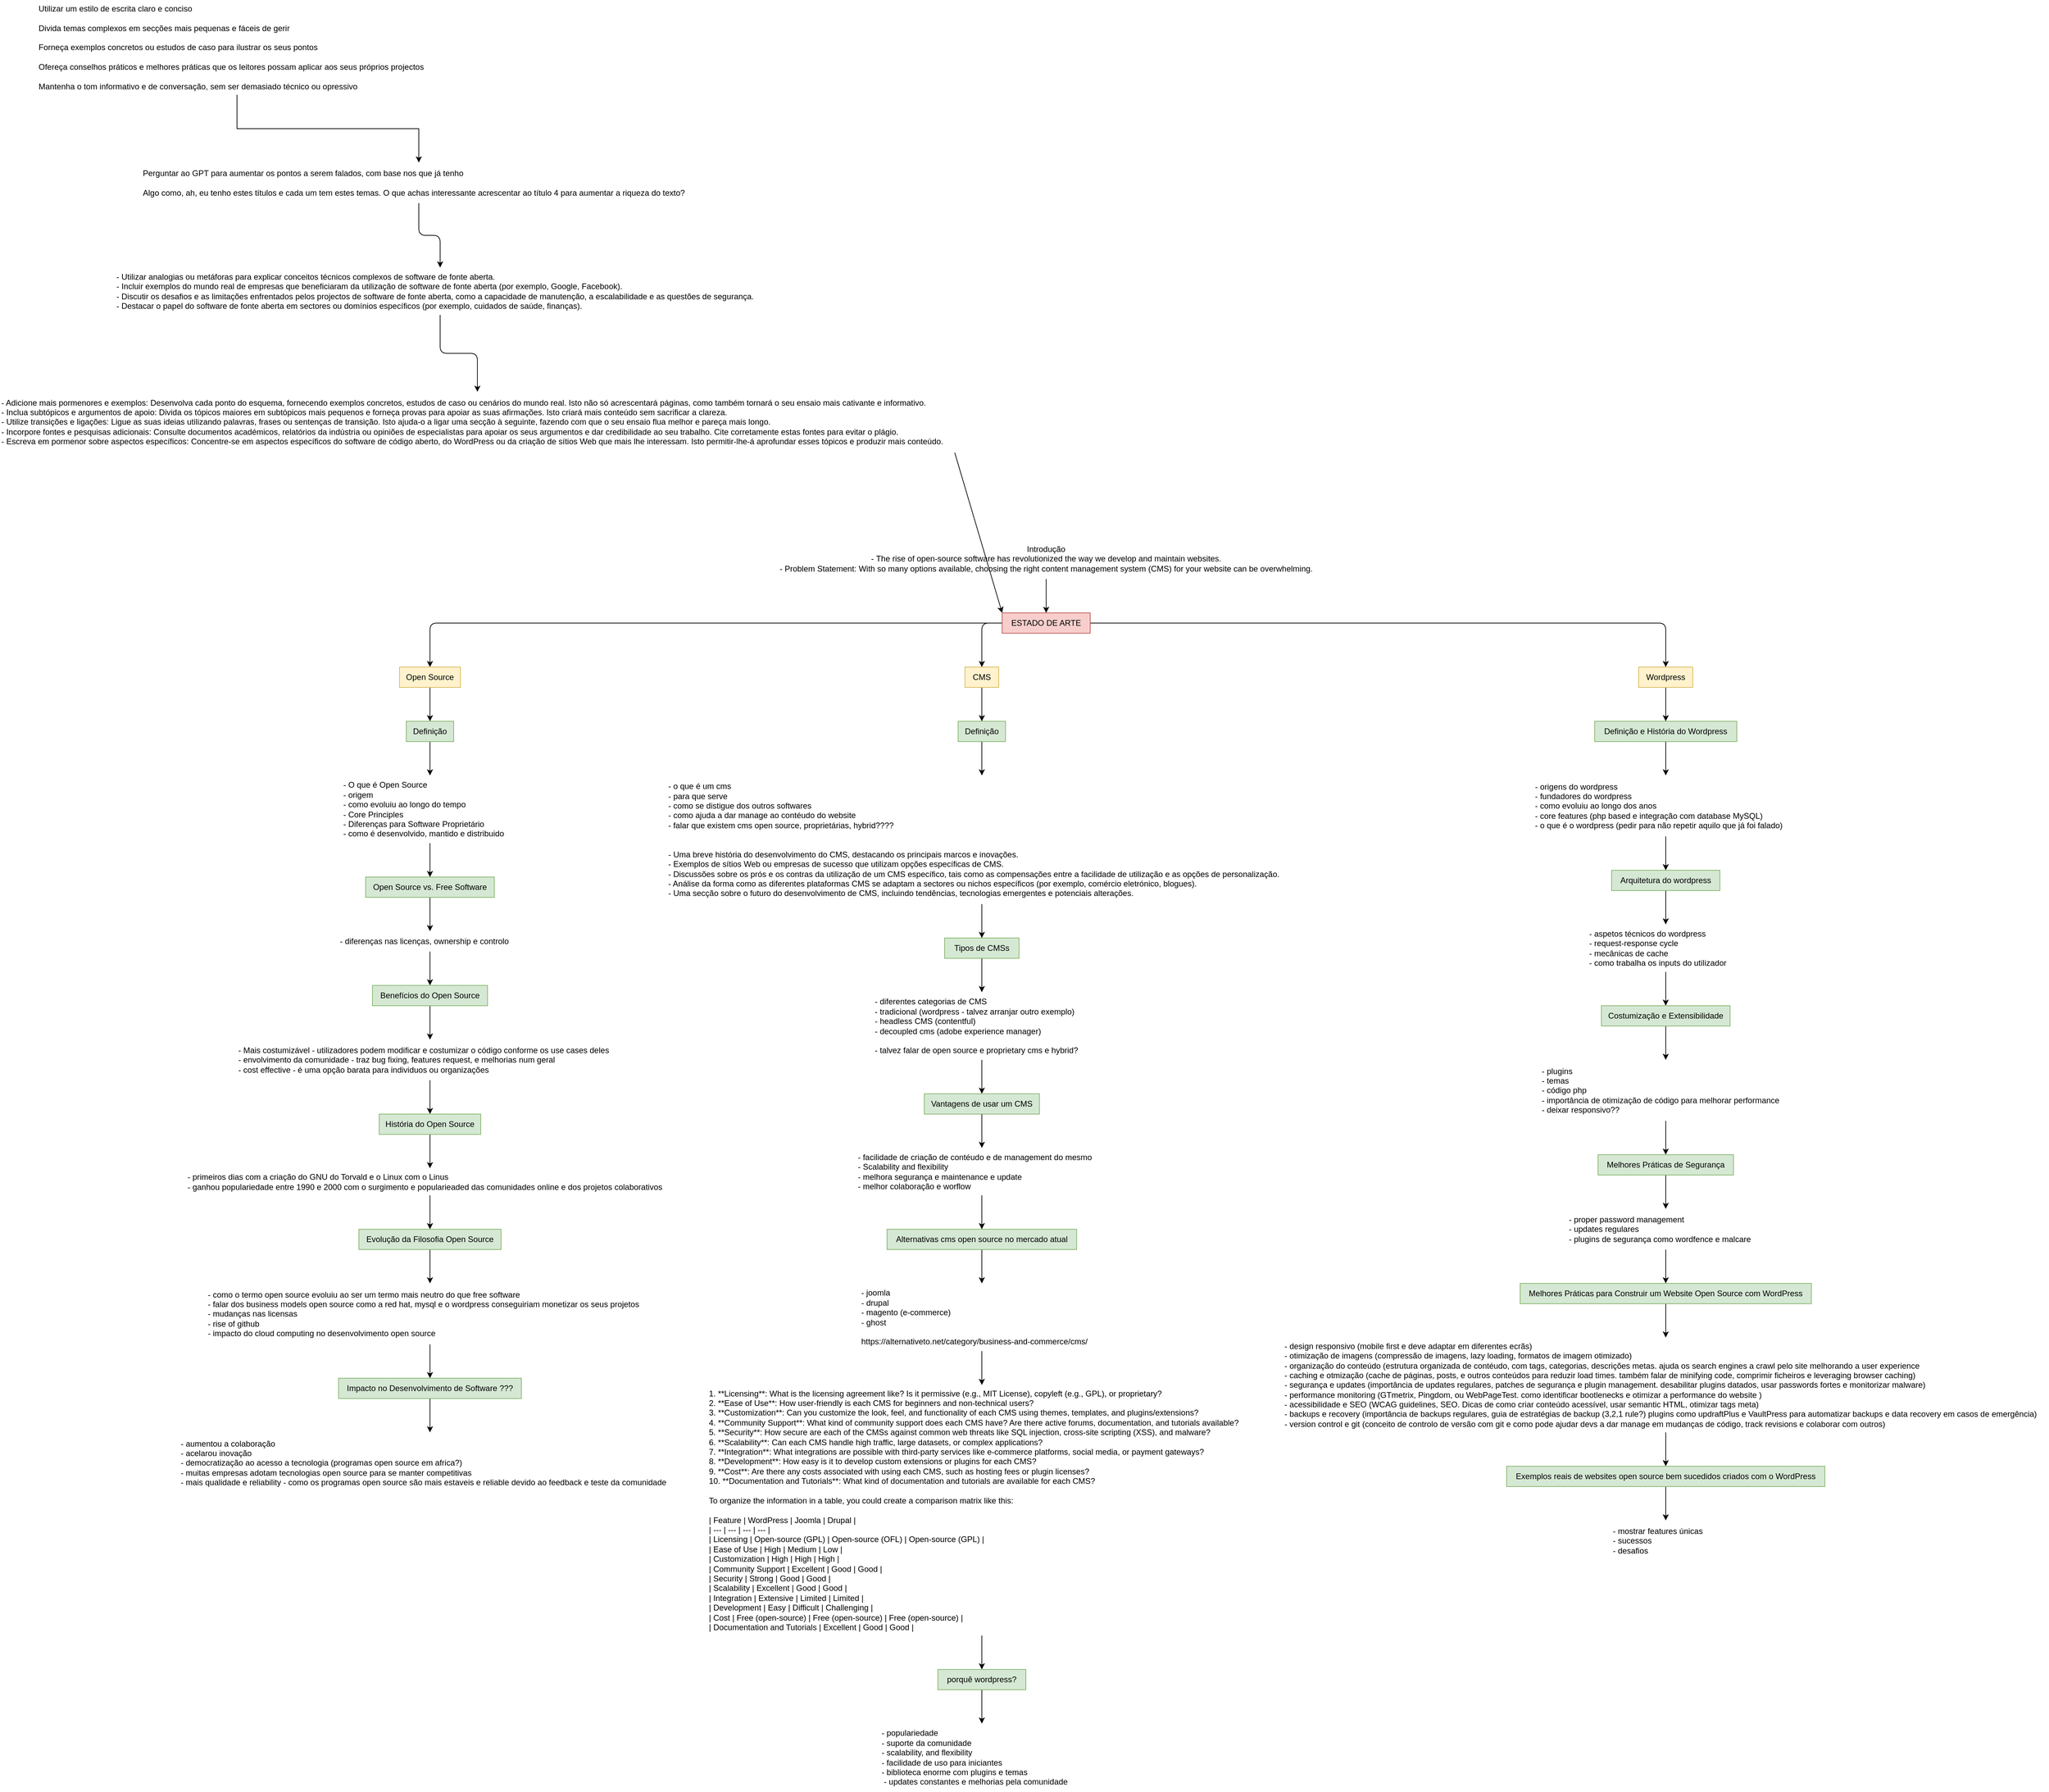 <mxfile version="24.6.2" type="device">
  <diagram name="Page-1" id="a5WbGdkaHkNEKEdEQBNE">
    <mxGraphModel dx="4780" dy="3613" grid="1" gridSize="10" guides="1" tooltips="1" connect="1" arrows="1" fold="1" page="1" pageScale="1" pageWidth="850" pageHeight="1100" math="0" shadow="0">
      <root>
        <mxCell id="0" />
        <mxCell id="1" parent="0" />
        <mxCell id="xoEC3FPh819zjStYz-pt-46" style="edgeStyle=orthogonalEdgeStyle;orthogonalLoop=1;jettySize=auto;html=1;entryX=0.5;entryY=0;entryDx=0;entryDy=0;" parent="1" source="xoEC3FPh819zjStYz-pt-1" target="xoEC3FPh819zjStYz-pt-45" edge="1">
          <mxGeometry relative="1" as="geometry" />
        </mxCell>
        <mxCell id="xoEC3FPh819zjStYz-pt-48" style="edgeStyle=orthogonalEdgeStyle;orthogonalLoop=1;jettySize=auto;html=1;" parent="1" source="xoEC3FPh819zjStYz-pt-1" target="xoEC3FPh819zjStYz-pt-4" edge="1">
          <mxGeometry relative="1" as="geometry" />
        </mxCell>
        <mxCell id="xoEC3FPh819zjStYz-pt-80" style="edgeStyle=orthogonalEdgeStyle;orthogonalLoop=1;jettySize=auto;html=1;" parent="1" source="xoEC3FPh819zjStYz-pt-1" target="xoEC3FPh819zjStYz-pt-78" edge="1">
          <mxGeometry relative="1" as="geometry" />
        </mxCell>
        <mxCell id="xoEC3FPh819zjStYz-pt-1" value="ESTADO DE ARTE" style="rounded=0;whiteSpace=wrap;html=1;fillColor=#f8cecc;strokeColor=#b85450;" parent="1" vertex="1">
          <mxGeometry x="1480" y="410" width="130" height="30" as="geometry" />
        </mxCell>
        <mxCell id="xoEC3FPh819zjStYz-pt-50" style="edgeStyle=orthogonalEdgeStyle;orthogonalLoop=1;jettySize=auto;html=1;" parent="1" source="xoEC3FPh819zjStYz-pt-2" target="xoEC3FPh819zjStYz-pt-1" edge="1">
          <mxGeometry relative="1" as="geometry" />
        </mxCell>
        <mxCell id="xoEC3FPh819zjStYz-pt-2" value="Introdução&lt;div&gt;-&amp;nbsp;The rise of open-source software has revolutionized the way we develop and maintain websites.&lt;/div&gt;&lt;div&gt;-&amp;nbsp;Problem Statement: With so many options available, choosing the right content management system (CMS) for your website can be overwhelming.&lt;/div&gt;" style="text;html=1;align=center;verticalAlign=middle;whiteSpace=wrap;rounded=0;" parent="1" vertex="1">
          <mxGeometry x="1140" y="300" width="810" height="60" as="geometry" />
        </mxCell>
        <mxCell id="xoEC3FPh819zjStYz-pt-13" style="edgeStyle=orthogonalEdgeStyle;rounded=0;orthogonalLoop=1;jettySize=auto;html=1;noEdgeStyle=1;orthogonal=1;" parent="1" source="xoEC3FPh819zjStYz-pt-4" target="xoEC3FPh819zjStYz-pt-12" edge="1">
          <mxGeometry relative="1" as="geometry" />
        </mxCell>
        <mxCell id="xoEC3FPh819zjStYz-pt-4" value="Open Source" style="rounded=0;whiteSpace=wrap;html=1;fillColor=#fff2cc;strokeColor=#d6b656;" parent="1" vertex="1">
          <mxGeometry x="590" y="490" width="90" height="30" as="geometry" />
        </mxCell>
        <mxCell id="xoEC3FPh819zjStYz-pt-17" style="edgeStyle=orthogonalEdgeStyle;rounded=0;orthogonalLoop=1;jettySize=auto;html=1;noEdgeStyle=1;orthogonal=1;" parent="1" source="xoEC3FPh819zjStYz-pt-12" target="xoEC3FPh819zjStYz-pt-16" edge="1">
          <mxGeometry relative="1" as="geometry" />
        </mxCell>
        <mxCell id="xoEC3FPh819zjStYz-pt-12" value="Definição" style="rounded=0;whiteSpace=wrap;html=1;fillColor=#d5e8d4;strokeColor=#82b366;" parent="1" vertex="1">
          <mxGeometry x="600" y="570" width="70" height="30" as="geometry" />
        </mxCell>
        <mxCell id="xoEC3FPh819zjStYz-pt-22" style="edgeStyle=orthogonalEdgeStyle;orthogonalLoop=1;jettySize=auto;html=1;noEdgeStyle=1;orthogonal=1;" parent="1" source="xoEC3FPh819zjStYz-pt-14" target="xoEC3FPh819zjStYz-pt-21" edge="1">
          <mxGeometry relative="1" as="geometry" />
        </mxCell>
        <mxCell id="xoEC3FPh819zjStYz-pt-14" value="Open Source vs. Free Software" style="rounded=0;whiteSpace=wrap;html=1;fillColor=#d5e8d4;strokeColor=#82b366;" parent="1" vertex="1">
          <mxGeometry x="540" y="800" width="190" height="30" as="geometry" />
        </mxCell>
        <mxCell id="xoEC3FPh819zjStYz-pt-19" style="edgeStyle=orthogonalEdgeStyle;orthogonalLoop=1;jettySize=auto;html=1;noEdgeStyle=1;orthogonal=1;" parent="1" source="xoEC3FPh819zjStYz-pt-16" target="xoEC3FPh819zjStYz-pt-14" edge="1">
          <mxGeometry relative="1" as="geometry" />
        </mxCell>
        <mxCell id="xoEC3FPh819zjStYz-pt-16" value="- O que é Open Source&lt;div&gt;- origem&lt;/div&gt;&lt;div&gt;- como evoluiu ao longo do tempo&lt;br&gt;&lt;div&gt;- Core Principles&lt;/div&gt;&lt;div&gt;- Diferenças para Software Proprietário&lt;/div&gt;&lt;/div&gt;&lt;div&gt;- como é desenvolvido, mantido e distribuido&lt;/div&gt;" style="text;html=1;align=left;verticalAlign=middle;whiteSpace=wrap;rounded=0;" parent="1" vertex="1">
          <mxGeometry x="505" y="650" width="260" height="100" as="geometry" />
        </mxCell>
        <mxCell id="xoEC3FPh819zjStYz-pt-25" style="edgeStyle=orthogonalEdgeStyle;orthogonalLoop=1;jettySize=auto;html=1;noEdgeStyle=1;orthogonal=1;" parent="1" source="xoEC3FPh819zjStYz-pt-21" target="xoEC3FPh819zjStYz-pt-23" edge="1">
          <mxGeometry relative="1" as="geometry" />
        </mxCell>
        <mxCell id="xoEC3FPh819zjStYz-pt-21" value="- diferenças nas licenças, ownership e controlo" style="text;html=1;align=left;verticalAlign=middle;whiteSpace=wrap;rounded=0;" parent="1" vertex="1">
          <mxGeometry x="500" y="880" width="270" height="30" as="geometry" />
        </mxCell>
        <mxCell id="xoEC3FPh819zjStYz-pt-27" style="edgeStyle=orthogonalEdgeStyle;orthogonalLoop=1;jettySize=auto;html=1;noEdgeStyle=1;orthogonal=1;" parent="1" source="xoEC3FPh819zjStYz-pt-23" target="xoEC3FPh819zjStYz-pt-26" edge="1">
          <mxGeometry relative="1" as="geometry" />
        </mxCell>
        <mxCell id="xoEC3FPh819zjStYz-pt-23" value="Benefícios do Open Source" style="rounded=0;whiteSpace=wrap;html=1;fillColor=#d5e8d4;strokeColor=#82b366;" parent="1" vertex="1">
          <mxGeometry x="550" y="960" width="170" height="30" as="geometry" />
        </mxCell>
        <mxCell id="xoEC3FPh819zjStYz-pt-29" style="edgeStyle=orthogonalEdgeStyle;orthogonalLoop=1;jettySize=auto;html=1;noEdgeStyle=1;orthogonal=1;" parent="1" source="xoEC3FPh819zjStYz-pt-26" target="xoEC3FPh819zjStYz-pt-28" edge="1">
          <mxGeometry relative="1" as="geometry" />
        </mxCell>
        <mxCell id="xoEC3FPh819zjStYz-pt-26" value="- Mais costumizável - utilizadores podem modificar e costumizar o código conforme os use cases deles&lt;div&gt;- envolvimento da comunidade - traz bug fixing, features request, e melhorias num geral&lt;/div&gt;&lt;div&gt;- cost effective - é uma opção barata para individuos ou organizações&lt;/div&gt;" style="text;html=1;align=left;verticalAlign=middle;whiteSpace=wrap;rounded=0;" parent="1" vertex="1">
          <mxGeometry x="350" y="1040" width="570" height="60" as="geometry" />
        </mxCell>
        <mxCell id="xoEC3FPh819zjStYz-pt-31" style="edgeStyle=orthogonalEdgeStyle;orthogonalLoop=1;jettySize=auto;html=1;noEdgeStyle=1;orthogonal=1;" parent="1" source="xoEC3FPh819zjStYz-pt-28" target="xoEC3FPh819zjStYz-pt-30" edge="1">
          <mxGeometry relative="1" as="geometry" />
        </mxCell>
        <mxCell id="xoEC3FPh819zjStYz-pt-28" value="História do Open Source" style="rounded=0;whiteSpace=wrap;html=1;fillColor=#d5e8d4;strokeColor=#82b366;" parent="1" vertex="1">
          <mxGeometry x="560" y="1150" width="150" height="30" as="geometry" />
        </mxCell>
        <mxCell id="xoEC3FPh819zjStYz-pt-38" style="edgeStyle=orthogonalEdgeStyle;orthogonalLoop=1;jettySize=auto;html=1;noEdgeStyle=1;orthogonal=1;" parent="1" source="xoEC3FPh819zjStYz-pt-30" target="xoEC3FPh819zjStYz-pt-37" edge="1">
          <mxGeometry relative="1" as="geometry" />
        </mxCell>
        <mxCell id="xoEC3FPh819zjStYz-pt-30" value="- primeiros dias com a criação do GNU do Torvald e o Linux com o Linus&lt;div&gt;- ganhou populariedade entre 1990 e 2000 com o surgimento e popularieaded das comunidades online e dos projetos colaborativos&lt;/div&gt;" style="text;html=1;align=left;verticalAlign=middle;whiteSpace=wrap;rounded=0;" parent="1" vertex="1">
          <mxGeometry x="275" y="1230" width="720" height="40" as="geometry" />
        </mxCell>
        <mxCell id="xoEC3FPh819zjStYz-pt-51" style="edgeStyle=orthogonalEdgeStyle;orthogonalLoop=1;jettySize=auto;html=1;" parent="1" source="xoEC3FPh819zjStYz-pt-32" target="xoEC3FPh819zjStYz-pt-35" edge="1">
          <mxGeometry relative="1" as="geometry" />
        </mxCell>
        <mxCell id="xoEC3FPh819zjStYz-pt-32" value="&lt;div&gt;- Utilizar analogias ou metáforas para explicar conceitos técnicos complexos de software de fonte aberta.&lt;/div&gt;&lt;div&gt;- Incluir exemplos do mundo real de empresas que beneficiaram da utilização de software de fonte aberta (por exemplo, Google, Facebook).&lt;/div&gt;&lt;div&gt;- Discutir os desafios e as limitações enfrentados pelos projectos de software de fonte aberta, como a capacidade de manutenção, a escalabilidade e as questões de segurança.&lt;/div&gt;&lt;div&gt;- Destacar o papel do software de fonte aberta em sectores ou domínios específicos (por exemplo, cuidados de saúde, finanças).&lt;/div&gt;" style="text;html=1;align=left;verticalAlign=middle;whiteSpace=wrap;rounded=0;" parent="1" vertex="1">
          <mxGeometry x="170" y="-100" width="960" height="70" as="geometry" />
        </mxCell>
        <mxCell id="xoEC3FPh819zjStYz-pt-36" style="edgeStyle=orthogonalEdgeStyle;orthogonalLoop=1;jettySize=auto;html=1;noEdgeStyle=1;orthogonal=1;" parent="1" source="xoEC3FPh819zjStYz-pt-35" target="xoEC3FPh819zjStYz-pt-1" edge="1">
          <mxGeometry relative="1" as="geometry" />
        </mxCell>
        <mxCell id="xoEC3FPh819zjStYz-pt-35" value="&lt;div&gt;- Adicione mais pormenores e exemplos: Desenvolva cada ponto do esquema, fornecendo exemplos concretos, estudos de caso ou cenários do mundo real. Isto não só acrescentará páginas, como também tornará o seu ensaio mais cativante e informativo.&lt;/div&gt;&lt;div&gt;- Inclua subtópicos e argumentos de apoio: Divida os tópicos maiores em subtópicos mais pequenos e forneça provas para apoiar as suas afirmações. Isto criará mais conteúdo sem sacrificar a clareza.&lt;/div&gt;&lt;div&gt;- Utilize transições e ligações: Ligue as suas ideias utilizando palavras, frases ou sentenças de transição. Isto ajuda-o a ligar uma secção à seguinte, fazendo com que o seu ensaio flua melhor e pareça mais longo.&lt;/div&gt;&lt;div&gt;- Incorpore fontes e pesquisas adicionais: Consulte documentos académicos, relatórios da indústria ou opiniões de especialistas para apoiar os seus argumentos e dar credibilidade ao seu trabalho. Cite corretamente estas fontes para evitar o plágio.&lt;/div&gt;&lt;div&gt;- Escreva em pormenor sobre aspectos específicos: Concentre-se em aspectos específicos do software de código aberto, do WordPress ou da criação de sítios Web que mais lhe interessam. Isto permitir-lhe-á aprofundar esses tópicos e produzir mais conteúdo.&lt;/div&gt;" style="text;html=1;align=left;verticalAlign=middle;whiteSpace=wrap;rounded=0;" parent="1" vertex="1">
          <mxGeometry y="83.438" width="1410" height="90" as="geometry" />
        </mxCell>
        <mxCell id="xoEC3FPh819zjStYz-pt-40" style="edgeStyle=orthogonalEdgeStyle;orthogonalLoop=1;jettySize=auto;html=1;noEdgeStyle=1;orthogonal=1;" parent="1" source="xoEC3FPh819zjStYz-pt-37" target="xoEC3FPh819zjStYz-pt-39" edge="1">
          <mxGeometry relative="1" as="geometry" />
        </mxCell>
        <mxCell id="xoEC3FPh819zjStYz-pt-37" value="Evolução da Filosofia Open Source" style="rounded=0;whiteSpace=wrap;html=1;fillColor=#d5e8d4;strokeColor=#82b366;" parent="1" vertex="1">
          <mxGeometry x="530" y="1320" width="210" height="30" as="geometry" />
        </mxCell>
        <mxCell id="xoEC3FPh819zjStYz-pt-42" style="edgeStyle=orthogonalEdgeStyle;orthogonalLoop=1;jettySize=auto;html=1;noEdgeStyle=1;orthogonal=1;" parent="1" source="xoEC3FPh819zjStYz-pt-39" target="xoEC3FPh819zjStYz-pt-41" edge="1">
          <mxGeometry relative="1" as="geometry" />
        </mxCell>
        <mxCell id="xoEC3FPh819zjStYz-pt-39" value="- como o termo open source evoluiu ao ser um termo mais neutro do que free software&lt;div&gt;- falar dos business models open source como a red hat, mysql e o wordpress conseguiriam monetizar os seus projetos&lt;/div&gt;&lt;div&gt;- mudanças nas licensas&lt;/div&gt;&lt;div&gt;- rise of github&lt;/div&gt;&lt;div&gt;- impacto do cloud computing no desenvolvimento open source&lt;/div&gt;" style="text;html=1;align=left;verticalAlign=middle;whiteSpace=wrap;rounded=0;" parent="1" vertex="1">
          <mxGeometry x="305" y="1400" width="660" height="90" as="geometry" />
        </mxCell>
        <mxCell id="xoEC3FPh819zjStYz-pt-44" style="edgeStyle=orthogonalEdgeStyle;orthogonalLoop=1;jettySize=auto;html=1;noEdgeStyle=1;orthogonal=1;" parent="1" source="xoEC3FPh819zjStYz-pt-41" target="xoEC3FPh819zjStYz-pt-43" edge="1">
          <mxGeometry relative="1" as="geometry" />
        </mxCell>
        <mxCell id="xoEC3FPh819zjStYz-pt-41" value="Impacto no Desenvolvimento de Software ???" style="rounded=0;whiteSpace=wrap;html=1;fillColor=#d5e8d4;strokeColor=#82b366;" parent="1" vertex="1">
          <mxGeometry x="500" y="1540" width="270" height="30" as="geometry" />
        </mxCell>
        <mxCell id="xoEC3FPh819zjStYz-pt-43" value="- aumentou a colaboração&lt;div&gt;- acelarou inovação&lt;/div&gt;&lt;div&gt;- democratização ao acesso a tecnologia (programas open source em africa?)&lt;/div&gt;&lt;div&gt;- muitas empresas adotam tecnologias open source para se manter competitivas&lt;/div&gt;&lt;div&gt;- mais qualidade e reliability - como os programas open source são mais estaveis e reliable devido ao feedback e teste da comunidade&lt;/div&gt;" style="text;html=1;align=left;verticalAlign=middle;whiteSpace=wrap;rounded=0;" parent="1" vertex="1">
          <mxGeometry x="265" y="1620" width="740" height="90" as="geometry" />
        </mxCell>
        <mxCell id="xoEC3FPh819zjStYz-pt-53" style="edgeStyle=orthogonalEdgeStyle;orthogonalLoop=1;jettySize=auto;html=1;" parent="1" source="xoEC3FPh819zjStYz-pt-45" target="xoEC3FPh819zjStYz-pt-52" edge="1">
          <mxGeometry relative="1" as="geometry" />
        </mxCell>
        <mxCell id="xoEC3FPh819zjStYz-pt-45" value="CMS" style="rounded=0;whiteSpace=wrap;html=1;fillColor=#fff2cc;strokeColor=#d6b656;" parent="1" vertex="1">
          <mxGeometry x="1425" y="490" width="50" height="30" as="geometry" />
        </mxCell>
        <mxCell id="xoEC3FPh819zjStYz-pt-57" style="edgeStyle=orthogonalEdgeStyle;orthogonalLoop=1;jettySize=auto;html=1;" parent="1" source="xoEC3FPh819zjStYz-pt-52" target="xoEC3FPh819zjStYz-pt-56" edge="1">
          <mxGeometry relative="1" as="geometry" />
        </mxCell>
        <mxCell id="xoEC3FPh819zjStYz-pt-52" value="Definição" style="rounded=0;whiteSpace=wrap;html=1;fillColor=#d5e8d4;strokeColor=#82b366;" parent="1" vertex="1">
          <mxGeometry x="1415" y="570" width="70" height="30" as="geometry" />
        </mxCell>
        <mxCell id="xoEC3FPh819zjStYz-pt-59" style="edgeStyle=orthogonalEdgeStyle;orthogonalLoop=1;jettySize=auto;html=1;" parent="1" source="xoEC3FPh819zjStYz-pt-56" target="xoEC3FPh819zjStYz-pt-58" edge="1">
          <mxGeometry relative="1" as="geometry" />
        </mxCell>
        <mxCell id="xoEC3FPh819zjStYz-pt-56" value="&lt;div&gt;- o que é um cms&lt;/div&gt;&lt;div&gt;- para que serve&lt;/div&gt;&lt;div&gt;- como se distigue dos outros softwares&lt;/div&gt;&lt;div&gt;- como ajuda a dar manage ao contéudo do website&lt;/div&gt;&lt;div&gt;- falar que existem cms open source, proprietárias, hybrid????&lt;/div&gt;&lt;div&gt;&lt;br&gt;&lt;/div&gt;&lt;div&gt;&lt;br&gt;&lt;/div&gt;&lt;div&gt;&lt;div&gt;- Uma breve história do desenvolvimento do CMS, destacando os principais marcos e inovações.&lt;/div&gt;&lt;div&gt;- Exemplos de sítios Web ou empresas de sucesso que utilizam opções específicas de CMS.&lt;/div&gt;&lt;div&gt;- Discussões sobre os prós e os contras da utilização de um CMS específico, tais como as compensações entre a facilidade de utilização e as opções de personalização.&lt;/div&gt;&lt;div&gt;- Análise da forma como as diferentes plataformas CMS se adaptam a sectores ou nichos específicos (por exemplo, comércio eletrónico, blogues).&lt;/div&gt;&lt;div&gt;- Uma secção sobre o futuro do desenvolvimento de CMS, incluindo tendências, tecnologias emergentes e potenciais alterações.&lt;/div&gt;&lt;/div&gt;" style="text;html=1;align=left;verticalAlign=middle;whiteSpace=wrap;rounded=0;" parent="1" vertex="1">
          <mxGeometry x="985" y="650" width="930" height="190" as="geometry" />
        </mxCell>
        <mxCell id="xoEC3FPh819zjStYz-pt-61" style="edgeStyle=orthogonalEdgeStyle;orthogonalLoop=1;jettySize=auto;html=1;" parent="1" source="xoEC3FPh819zjStYz-pt-58" target="xoEC3FPh819zjStYz-pt-60" edge="1">
          <mxGeometry relative="1" as="geometry" />
        </mxCell>
        <mxCell id="xoEC3FPh819zjStYz-pt-58" value="Tipos de CMSs" style="rounded=0;whiteSpace=wrap;html=1;fillColor=#d5e8d4;strokeColor=#82b366;" parent="1" vertex="1">
          <mxGeometry x="1395" y="890" width="110" height="30" as="geometry" />
        </mxCell>
        <mxCell id="xoEC3FPh819zjStYz-pt-63" style="edgeStyle=orthogonalEdgeStyle;orthogonalLoop=1;jettySize=auto;html=1;" parent="1" source="xoEC3FPh819zjStYz-pt-60" target="xoEC3FPh819zjStYz-pt-62" edge="1">
          <mxGeometry relative="1" as="geometry" />
        </mxCell>
        <mxCell id="xoEC3FPh819zjStYz-pt-60" value="&lt;div&gt;- diferentes categorias de CMS&lt;/div&gt;&lt;div&gt;- tradicional (wordpress - talvez arranjar outro exemplo)&lt;/div&gt;&lt;div&gt;- headless CMS (contentful)&lt;/div&gt;&lt;div&gt;- decoupled cms (adobe experience manager)&lt;/div&gt;&lt;div&gt;&lt;br&gt;&lt;/div&gt;&lt;div&gt;- talvez falar de open source e proprietary cms e hybrid?&lt;/div&gt;" style="text;html=1;align=left;verticalAlign=middle;whiteSpace=wrap;rounded=0;" parent="1" vertex="1">
          <mxGeometry x="1290" y="970" width="320" height="100" as="geometry" />
        </mxCell>
        <mxCell id="xoEC3FPh819zjStYz-pt-65" style="edgeStyle=orthogonalEdgeStyle;orthogonalLoop=1;jettySize=auto;html=1;" parent="1" source="xoEC3FPh819zjStYz-pt-62" target="xoEC3FPh819zjStYz-pt-64" edge="1">
          <mxGeometry relative="1" as="geometry" />
        </mxCell>
        <mxCell id="xoEC3FPh819zjStYz-pt-62" value="Vantagens de usar um CMS" style="rounded=0;whiteSpace=wrap;html=1;fillColor=#d5e8d4;strokeColor=#82b366;" parent="1" vertex="1">
          <mxGeometry x="1365" y="1120" width="170" height="30" as="geometry" />
        </mxCell>
        <mxCell id="xoEC3FPh819zjStYz-pt-67" style="edgeStyle=orthogonalEdgeStyle;orthogonalLoop=1;jettySize=auto;html=1;" parent="1" source="xoEC3FPh819zjStYz-pt-64" target="xoEC3FPh819zjStYz-pt-66" edge="1">
          <mxGeometry relative="1" as="geometry" />
        </mxCell>
        <mxCell id="xoEC3FPh819zjStYz-pt-64" value="&lt;div&gt;- facilidade de criação de contéudo e de management do mesmo&lt;/div&gt;&lt;div&gt;-&amp;nbsp;Scalability and flexibility&lt;/div&gt;&lt;div&gt;- melhora segurança e maintenance e update&lt;/div&gt;&lt;div&gt;- melhor colaboração e worflow&lt;/div&gt;" style="text;html=1;align=left;verticalAlign=middle;whiteSpace=wrap;rounded=0;" parent="1" vertex="1">
          <mxGeometry x="1265" y="1200" width="370" height="70" as="geometry" />
        </mxCell>
        <mxCell id="xoEC3FPh819zjStYz-pt-69" style="edgeStyle=orthogonalEdgeStyle;orthogonalLoop=1;jettySize=auto;html=1;" parent="1" source="xoEC3FPh819zjStYz-pt-66" target="xoEC3FPh819zjStYz-pt-68" edge="1">
          <mxGeometry relative="1" as="geometry" />
        </mxCell>
        <mxCell id="xoEC3FPh819zjStYz-pt-66" value="Alternativas cms open source no mercado atual" style="rounded=0;whiteSpace=wrap;html=1;fillColor=#d5e8d4;strokeColor=#82b366;" parent="1" vertex="1">
          <mxGeometry x="1310" y="1320" width="280" height="30" as="geometry" />
        </mxCell>
        <mxCell id="xoEC3FPh819zjStYz-pt-73" style="edgeStyle=orthogonalEdgeStyle;orthogonalLoop=1;jettySize=auto;html=1;" parent="1" source="xoEC3FPh819zjStYz-pt-68" target="xoEC3FPh819zjStYz-pt-71" edge="1">
          <mxGeometry relative="1" as="geometry" />
        </mxCell>
        <mxCell id="xoEC3FPh819zjStYz-pt-68" value="&lt;div&gt;- joomla&lt;/div&gt;&lt;div&gt;- drupal&lt;/div&gt;&lt;div&gt;- magento (e-commerce)&lt;/div&gt;&lt;div&gt;- ghost&lt;/div&gt;&lt;div&gt;&lt;br&gt;&lt;/div&gt;&lt;div&gt;https://alternativeto.net/category/business-and-commerce/cms/&lt;br&gt;&lt;/div&gt;" style="text;html=1;align=left;verticalAlign=middle;whiteSpace=wrap;rounded=0;" parent="1" vertex="1">
          <mxGeometry x="1270" y="1400" width="360" height="100" as="geometry" />
        </mxCell>
        <mxCell id="xoEC3FPh819zjStYz-pt-75" style="edgeStyle=orthogonalEdgeStyle;orthogonalLoop=1;jettySize=auto;html=1;" parent="1" source="xoEC3FPh819zjStYz-pt-71" target="xoEC3FPh819zjStYz-pt-74" edge="1">
          <mxGeometry relative="1" as="geometry" />
        </mxCell>
        <mxCell id="xoEC3FPh819zjStYz-pt-71" value="&lt;div&gt;&lt;div&gt;1. **Licensing**: What is the licensing agreement like? Is it permissive (e.g., MIT License), copyleft (e.g., GPL), or proprietary?&lt;/div&gt;&lt;div&gt;2. **Ease of Use**: How user-friendly is each CMS for beginners and non-technical users?&lt;/div&gt;&lt;div&gt;3. **Customization**: Can you customize the look, feel, and functionality of each CMS using themes, templates, and plugins/extensions?&lt;/div&gt;&lt;div&gt;4. **Community Support**: What kind of community support does each CMS have? Are there active forums, documentation, and tutorials available?&lt;/div&gt;&lt;div&gt;5. **Security**: How secure are each of the CMSs against common web threats like SQL injection, cross-site scripting (XSS), and malware?&lt;/div&gt;&lt;div&gt;6. **Scalability**: Can each CMS handle high traffic, large datasets, or complex applications?&lt;/div&gt;&lt;div&gt;7. **Integration**: What integrations are possible with third-party services like e-commerce platforms, social media, or payment gateways?&lt;/div&gt;&lt;div&gt;8. **Development**: How easy is it to develop custom extensions or plugins for each CMS?&lt;/div&gt;&lt;div&gt;9. **Cost**: Are there any costs associated with using each CMS, such as hosting fees or plugin licenses?&lt;/div&gt;&lt;div&gt;10. **Documentation and Tutorials**: What kind of documentation and tutorials are available for each CMS?&lt;/div&gt;&lt;div&gt;&lt;br&gt;&lt;/div&gt;&lt;div&gt;To organize the information in a table, you could create a comparison matrix like this:&lt;/div&gt;&lt;div&gt;&lt;br&gt;&lt;/div&gt;&lt;div&gt;| Feature | WordPress | Joomla | Drupal |&lt;/div&gt;&lt;div&gt;| --- | --- | --- | --- |&lt;/div&gt;&lt;div&gt;| Licensing | Open-source (GPL) | Open-source (OFL) | Open-source (GPL) |&lt;/div&gt;&lt;div&gt;| Ease of Use | High | Medium | Low |&lt;/div&gt;&lt;div&gt;| Customization | High | High | High |&lt;/div&gt;&lt;div&gt;| Community Support | Excellent | Good | Good |&lt;/div&gt;&lt;div&gt;| Security | Strong | Good | Good |&lt;/div&gt;&lt;div&gt;| Scalability | Excellent | Good | Good |&lt;/div&gt;&lt;div&gt;| Integration | Extensive | Limited | Limited |&lt;/div&gt;&lt;div&gt;| Development | Easy | Difficult | Challenging |&lt;/div&gt;&lt;div&gt;| Cost | Free (open-source) | Free (open-source) | Free (open-source) |&lt;/div&gt;&lt;div&gt;| Documentation and Tutorials | Excellent | Good | Good |&lt;/div&gt;&lt;/div&gt;" style="text;html=1;align=left;verticalAlign=middle;whiteSpace=wrap;rounded=0;" parent="1" vertex="1">
          <mxGeometry x="1045" y="1550" width="810" height="370" as="geometry" />
        </mxCell>
        <mxCell id="xoEC3FPh819zjStYz-pt-77" style="edgeStyle=orthogonalEdgeStyle;orthogonalLoop=1;jettySize=auto;html=1;" parent="1" source="xoEC3FPh819zjStYz-pt-74" target="xoEC3FPh819zjStYz-pt-76" edge="1">
          <mxGeometry relative="1" as="geometry" />
        </mxCell>
        <mxCell id="xoEC3FPh819zjStYz-pt-74" value="porquê wordpress?" style="rounded=0;whiteSpace=wrap;html=1;fillColor=#d5e8d4;strokeColor=#82b366;glass=0;shadow=0;" parent="1" vertex="1">
          <mxGeometry x="1385" y="1970" width="130" height="30" as="geometry" />
        </mxCell>
        <mxCell id="xoEC3FPh819zjStYz-pt-76" value="- populariedade&lt;div&gt;- suporte da comunidade&lt;/div&gt;&lt;div&gt;-&amp;nbsp;scalability, and flexibility&lt;/div&gt;&lt;div&gt;- facilidade de uso para iniciantes&lt;/div&gt;&lt;div&gt;- biblioteca enorme com plugins e temas&lt;/div&gt;&lt;div&gt;&amp;nbsp;- updates constantes e melhorias pela comunidade&amp;nbsp;&lt;/div&gt;" style="text;html=1;align=left;verticalAlign=middle;whiteSpace=wrap;rounded=0;" parent="1" vertex="1">
          <mxGeometry x="1300" y="2050" width="300" height="100" as="geometry" />
        </mxCell>
        <mxCell id="Dna3wmZNgDt1pmkZ-JFG-2" style="edgeStyle=orthogonalEdgeStyle;rounded=0;orthogonalLoop=1;jettySize=auto;html=1;" edge="1" parent="1" source="xoEC3FPh819zjStYz-pt-78" target="Dna3wmZNgDt1pmkZ-JFG-1">
          <mxGeometry relative="1" as="geometry" />
        </mxCell>
        <mxCell id="xoEC3FPh819zjStYz-pt-78" value="Wordpress" style="rounded=0;whiteSpace=wrap;html=1;fillColor=#fff2cc;strokeColor=#d6b656;" parent="1" vertex="1">
          <mxGeometry x="2420" y="490" width="80" height="30" as="geometry" />
        </mxCell>
        <mxCell id="xoEC3FPh819zjStYz-pt-82" style="edgeStyle=orthogonalEdgeStyle;orthogonalLoop=1;jettySize=auto;html=1;" parent="1" source="xoEC3FPh819zjStYz-pt-81" target="xoEC3FPh819zjStYz-pt-32" edge="1">
          <mxGeometry relative="1" as="geometry" />
        </mxCell>
        <mxCell id="xoEC3FPh819zjStYz-pt-81" value="&lt;div&gt;Perguntar ao GPT para aumentar os pontos a serem falados, com base nos que já tenho&lt;/div&gt;&lt;div&gt;&lt;br&gt;&lt;/div&gt;&lt;div&gt;Algo como, ah, eu tenho estes títulos e cada um tem estes temas. O que achas interessante acrescentar ao título 4 para aumentar a riqueza do texto?&lt;/div&gt;" style="text;html=1;align=left;verticalAlign=middle;whiteSpace=wrap;rounded=0;" parent="1" vertex="1">
          <mxGeometry x="208.5" y="-255" width="820" height="60" as="geometry" />
        </mxCell>
        <mxCell id="Dna3wmZNgDt1pmkZ-JFG-5" style="edgeStyle=orthogonalEdgeStyle;rounded=0;orthogonalLoop=1;jettySize=auto;html=1;" edge="1" parent="1" source="Dna3wmZNgDt1pmkZ-JFG-1" target="Dna3wmZNgDt1pmkZ-JFG-4">
          <mxGeometry relative="1" as="geometry" />
        </mxCell>
        <mxCell id="Dna3wmZNgDt1pmkZ-JFG-1" value="Definição e História do Wordpress" style="rounded=0;whiteSpace=wrap;html=1;fillColor=#d5e8d4;strokeColor=#82b366;" vertex="1" parent="1">
          <mxGeometry x="2355" y="570" width="210" height="30" as="geometry" />
        </mxCell>
        <mxCell id="Dna3wmZNgDt1pmkZ-JFG-8" style="edgeStyle=orthogonalEdgeStyle;rounded=0;orthogonalLoop=1;jettySize=auto;html=1;" edge="1" parent="1" source="Dna3wmZNgDt1pmkZ-JFG-4" target="Dna3wmZNgDt1pmkZ-JFG-6">
          <mxGeometry relative="1" as="geometry" />
        </mxCell>
        <mxCell id="Dna3wmZNgDt1pmkZ-JFG-4" value="- origens do wordpress&lt;div&gt;- fundadores do wordpress&lt;/div&gt;&lt;div&gt;- como evoluiu ao longo dos anos&lt;/div&gt;&lt;div&gt;- core features (php based e integração com database MySQL)&lt;/div&gt;&lt;div&gt;- o que é o wordpress (pedir para não repetir aquilo que já foi falado)&lt;/div&gt;" style="text;html=1;align=left;verticalAlign=middle;whiteSpace=wrap;rounded=0;" vertex="1" parent="1">
          <mxGeometry x="2265" y="650" width="390" height="90" as="geometry" />
        </mxCell>
        <mxCell id="Dna3wmZNgDt1pmkZ-JFG-10" style="edgeStyle=orthogonalEdgeStyle;rounded=0;orthogonalLoop=1;jettySize=auto;html=1;" edge="1" parent="1" source="Dna3wmZNgDt1pmkZ-JFG-6" target="Dna3wmZNgDt1pmkZ-JFG-9">
          <mxGeometry relative="1" as="geometry" />
        </mxCell>
        <mxCell id="Dna3wmZNgDt1pmkZ-JFG-6" value="Arquitetura do wordpress" style="rounded=0;whiteSpace=wrap;html=1;fillColor=#d5e8d4;strokeColor=#82b366;" vertex="1" parent="1">
          <mxGeometry x="2380" y="790" width="160" height="30" as="geometry" />
        </mxCell>
        <mxCell id="Dna3wmZNgDt1pmkZ-JFG-12" style="edgeStyle=orthogonalEdgeStyle;rounded=0;orthogonalLoop=1;jettySize=auto;html=1;" edge="1" parent="1" source="Dna3wmZNgDt1pmkZ-JFG-9" target="Dna3wmZNgDt1pmkZ-JFG-11">
          <mxGeometry relative="1" as="geometry" />
        </mxCell>
        <mxCell id="Dna3wmZNgDt1pmkZ-JFG-9" value="- aspetos técnicos do wordpress&lt;div&gt;- request-response cycle&lt;/div&gt;&lt;div&gt;- mecânicas de cache&lt;/div&gt;&lt;div&gt;- como trabalha os inputs do utilizador&lt;/div&gt;" style="text;html=1;align=left;verticalAlign=middle;whiteSpace=wrap;rounded=0;" vertex="1" parent="1">
          <mxGeometry x="2345" y="870" width="230" height="70" as="geometry" />
        </mxCell>
        <mxCell id="Dna3wmZNgDt1pmkZ-JFG-14" style="edgeStyle=orthogonalEdgeStyle;rounded=0;orthogonalLoop=1;jettySize=auto;html=1;" edge="1" parent="1" source="Dna3wmZNgDt1pmkZ-JFG-11" target="Dna3wmZNgDt1pmkZ-JFG-13">
          <mxGeometry relative="1" as="geometry" />
        </mxCell>
        <mxCell id="Dna3wmZNgDt1pmkZ-JFG-11" value="Costumização e Extensibilidade" style="rounded=0;whiteSpace=wrap;html=1;fillColor=#d5e8d4;strokeColor=#82b366;" vertex="1" parent="1">
          <mxGeometry x="2365" y="990" width="190" height="30" as="geometry" />
        </mxCell>
        <mxCell id="Dna3wmZNgDt1pmkZ-JFG-16" style="edgeStyle=orthogonalEdgeStyle;rounded=0;orthogonalLoop=1;jettySize=auto;html=1;" edge="1" parent="1" source="Dna3wmZNgDt1pmkZ-JFG-13" target="Dna3wmZNgDt1pmkZ-JFG-15">
          <mxGeometry relative="1" as="geometry" />
        </mxCell>
        <mxCell id="Dna3wmZNgDt1pmkZ-JFG-13" value="- plugins&lt;div&gt;- temas&lt;/div&gt;&lt;div&gt;- código php&lt;/div&gt;&lt;div&gt;- importância de otimização de código para melhorar performance&lt;/div&gt;&lt;div&gt;- deixar responsivo??&lt;/div&gt;" style="text;html=1;align=left;verticalAlign=middle;whiteSpace=wrap;rounded=0;" vertex="1" parent="1">
          <mxGeometry x="2275" y="1070" width="370" height="90" as="geometry" />
        </mxCell>
        <mxCell id="Dna3wmZNgDt1pmkZ-JFG-18" style="edgeStyle=orthogonalEdgeStyle;rounded=0;orthogonalLoop=1;jettySize=auto;html=1;" edge="1" parent="1" source="Dna3wmZNgDt1pmkZ-JFG-15" target="Dna3wmZNgDt1pmkZ-JFG-17">
          <mxGeometry relative="1" as="geometry" />
        </mxCell>
        <mxCell id="Dna3wmZNgDt1pmkZ-JFG-15" value="Melhores Práticas de Segurança" style="rounded=0;whiteSpace=wrap;html=1;fillColor=#d5e8d4;strokeColor=#82b366;" vertex="1" parent="1">
          <mxGeometry x="2360" y="1210" width="200" height="30" as="geometry" />
        </mxCell>
        <mxCell id="Dna3wmZNgDt1pmkZ-JFG-20" style="edgeStyle=orthogonalEdgeStyle;rounded=0;orthogonalLoop=1;jettySize=auto;html=1;" edge="1" parent="1" source="Dna3wmZNgDt1pmkZ-JFG-17" target="Dna3wmZNgDt1pmkZ-JFG-19">
          <mxGeometry relative="1" as="geometry" />
        </mxCell>
        <mxCell id="Dna3wmZNgDt1pmkZ-JFG-17" value="- proper password management&lt;div&gt;- updates regulares&lt;/div&gt;&lt;div&gt;- plugins de segurança como wordfence e malcare&lt;/div&gt;" style="text;html=1;align=left;verticalAlign=middle;whiteSpace=wrap;rounded=0;" vertex="1" parent="1">
          <mxGeometry x="2315" y="1290" width="290" height="60" as="geometry" />
        </mxCell>
        <mxCell id="Dna3wmZNgDt1pmkZ-JFG-22" style="edgeStyle=orthogonalEdgeStyle;rounded=0;orthogonalLoop=1;jettySize=auto;html=1;" edge="1" parent="1" source="Dna3wmZNgDt1pmkZ-JFG-19" target="Dna3wmZNgDt1pmkZ-JFG-21">
          <mxGeometry relative="1" as="geometry" />
        </mxCell>
        <mxCell id="Dna3wmZNgDt1pmkZ-JFG-19" value="Melhores Práticas para Construir um Website Open Source com WordPress" style="rounded=0;whiteSpace=wrap;html=1;fillColor=#d5e8d4;strokeColor=#82b366;" vertex="1" parent="1">
          <mxGeometry x="2245" y="1400" width="430" height="30" as="geometry" />
        </mxCell>
        <mxCell id="Dna3wmZNgDt1pmkZ-JFG-24" style="edgeStyle=orthogonalEdgeStyle;rounded=0;orthogonalLoop=1;jettySize=auto;html=1;" edge="1" parent="1" source="Dna3wmZNgDt1pmkZ-JFG-21" target="Dna3wmZNgDt1pmkZ-JFG-23">
          <mxGeometry relative="1" as="geometry" />
        </mxCell>
        <mxCell id="Dna3wmZNgDt1pmkZ-JFG-21" value="- design responsivo (mobile first e deve adaptar em diferentes ecrãs)&lt;div&gt;- otimização de imagens (compressão de imagens, lazy loading, formatos de imagem otimizado)&lt;/div&gt;&lt;div&gt;- organização do conteúdo (estrutura organizada de contéudo, com tags, categorias, descrições metas. ajuda os search engines a crawl pelo site melhorando a user experience&lt;/div&gt;&lt;div&gt;- caching e otmização (cache de páginas, posts, e outros conteúdos para reduzir load times. também falar de minifying code, comprimir ficheiros e leveraging browser caching)&lt;/div&gt;&lt;div&gt;- segurança e updates (importância de updates regulares, patches de segurança e plugin management. desabilitar plugins datados, usar passwords fortes e monitorizar malware)&lt;/div&gt;&lt;div&gt;- performance monitoring (GTmetrix, Pingdom, ou WebPageTest. como identificar bootlenecks e otimizar a performance do website )&lt;/div&gt;&lt;div&gt;- acessibilidade e SEO (WCAG guidelines, SEO. Dicas de como criar conteúdo acessível, usar semantic HTML, otimizar tags meta)&lt;/div&gt;&lt;div&gt;- backups e recovery (importância de backups regulares, guia de estratégias de backup (3,2,1 rule?) plugins como updraftPlus e VaultPress para automatizar backups e data recovery em casos de emergência)&lt;/div&gt;&lt;div&gt;- version control e git (conceito de controlo de versão com git e como pode ajudar devs a dar manage em mudanças de código, track revisions e colaborar com outros)&lt;/div&gt;" style="text;html=1;align=left;verticalAlign=middle;whiteSpace=wrap;rounded=0;" vertex="1" parent="1">
          <mxGeometry x="1895" y="1480" width="1130" height="140" as="geometry" />
        </mxCell>
        <mxCell id="Dna3wmZNgDt1pmkZ-JFG-26" style="edgeStyle=orthogonalEdgeStyle;rounded=0;orthogonalLoop=1;jettySize=auto;html=1;" edge="1" parent="1" source="Dna3wmZNgDt1pmkZ-JFG-23" target="Dna3wmZNgDt1pmkZ-JFG-25">
          <mxGeometry relative="1" as="geometry" />
        </mxCell>
        <mxCell id="Dna3wmZNgDt1pmkZ-JFG-23" value="Exemplos reais de websites open source bem sucedidos criados com o WordPress" style="rounded=0;whiteSpace=wrap;html=1;fillColor=#d5e8d4;strokeColor=#82b366;" vertex="1" parent="1">
          <mxGeometry x="2225" y="1670" width="470" height="30" as="geometry" />
        </mxCell>
        <mxCell id="Dna3wmZNgDt1pmkZ-JFG-25" value="- mostrar features únicas&lt;div&gt;- sucessos&lt;/div&gt;&lt;div&gt;- desafios&lt;/div&gt;" style="text;html=1;align=left;verticalAlign=middle;whiteSpace=wrap;rounded=0;" vertex="1" parent="1">
          <mxGeometry x="2380" y="1750" width="160" height="60" as="geometry" />
        </mxCell>
        <mxCell id="Dna3wmZNgDt1pmkZ-JFG-28" style="edgeStyle=orthogonalEdgeStyle;rounded=0;orthogonalLoop=1;jettySize=auto;html=1;" edge="1" parent="1" source="Dna3wmZNgDt1pmkZ-JFG-27" target="xoEC3FPh819zjStYz-pt-81">
          <mxGeometry relative="1" as="geometry" />
        </mxCell>
        <mxCell id="Dna3wmZNgDt1pmkZ-JFG-27" value="&lt;div&gt;Utilizar um estilo de escrita claro e conciso&lt;/div&gt;&lt;div&gt;&lt;br&gt;&lt;/div&gt;&lt;div&gt;Divida temas complexos em secções mais pequenas e fáceis de gerir&lt;/div&gt;&lt;div&gt;&lt;br&gt;&lt;/div&gt;&lt;div&gt;Forneça exemplos concretos ou estudos de caso para ilustrar os seus pontos&lt;/div&gt;&lt;div&gt;&lt;br&gt;&lt;/div&gt;&lt;div&gt;Ofereça conselhos práticos e melhores práticas que os leitores possam aplicar aos seus próprios projectos&lt;/div&gt;&lt;div&gt;&lt;br&gt;&lt;/div&gt;&lt;div&gt;Mantenha o tom informativo e de conversação, sem ser demasiado técnico ou opressivo&lt;/div&gt;" style="text;html=1;align=left;verticalAlign=middle;whiteSpace=wrap;rounded=0;" vertex="1" parent="1">
          <mxGeometry x="55" y="-495" width="590" height="140" as="geometry" />
        </mxCell>
      </root>
    </mxGraphModel>
  </diagram>
</mxfile>
